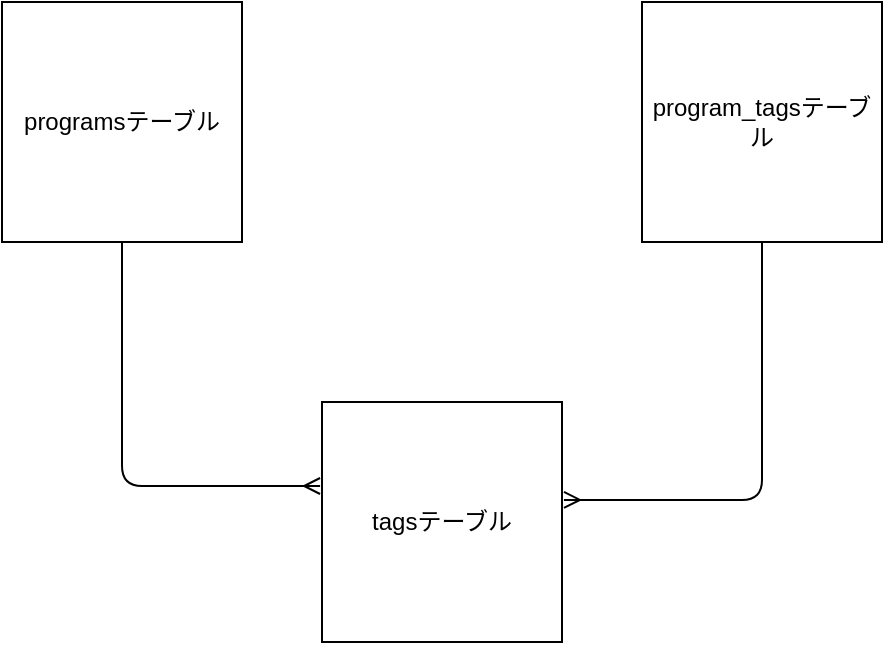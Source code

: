 <mxfile version="14.2.4" type="embed">
    <diagram id="rUO59jwtbNRKLvj5s-JI" name="ページ1">
        <mxGraphModel dx="331" dy="580" grid="1" gridSize="10" guides="1" tooltips="1" connect="1" arrows="1" fold="1" page="1" pageScale="1" pageWidth="827" pageHeight="1169" math="0" shadow="0">
            <root>
                <mxCell id="0"/>
                <mxCell id="1" parent="0"/>
                <mxCell id="2" value="programsテーブル" style="whiteSpace=wrap;html=1;" vertex="1" parent="1">
                    <mxGeometry x="40" y="80" width="120" height="120" as="geometry"/>
                </mxCell>
                <mxCell id="3" value="program_tagsテーブル" style="whiteSpace=wrap;html=1;" vertex="1" parent="1">
                    <mxGeometry x="360" y="80" width="120" height="120" as="geometry"/>
                </mxCell>
                <mxCell id="4" value="tagsテーブル" style="whiteSpace=wrap;html=1;" vertex="1" parent="1">
                    <mxGeometry x="200" y="280" width="120" height="120" as="geometry"/>
                </mxCell>
                <mxCell id="6" value="" style="endArrow=none;html=1;startArrow=ERmany;startFill=0;exitX=-0.008;exitY=0.35;exitDx=0;exitDy=0;exitPerimeter=0;entryX=0.5;entryY=1;entryDx=0;entryDy=0;" edge="1" parent="1" source="4" target="2">
                    <mxGeometry width="50" height="50" relative="1" as="geometry">
                        <mxPoint x="100" y="210" as="sourcePoint"/>
                        <mxPoint x="100" y="210" as="targetPoint"/>
                        <Array as="points">
                            <mxPoint x="100" y="322"/>
                        </Array>
                    </mxGeometry>
                </mxCell>
                <mxCell id="7" value="" style="endArrow=none;html=1;exitX=1.008;exitY=0.408;exitDx=0;exitDy=0;exitPerimeter=0;entryX=0.5;entryY=1;entryDx=0;entryDy=0;startArrow=ERmany;startFill=0;" edge="1" parent="1" source="4" target="3">
                    <mxGeometry width="50" height="50" relative="1" as="geometry">
                        <mxPoint x="330" y="330" as="sourcePoint"/>
                        <mxPoint x="380" y="280" as="targetPoint"/>
                        <Array as="points">
                            <mxPoint x="420" y="329"/>
                        </Array>
                    </mxGeometry>
                </mxCell>
            </root>
        </mxGraphModel>
    </diagram>
</mxfile>